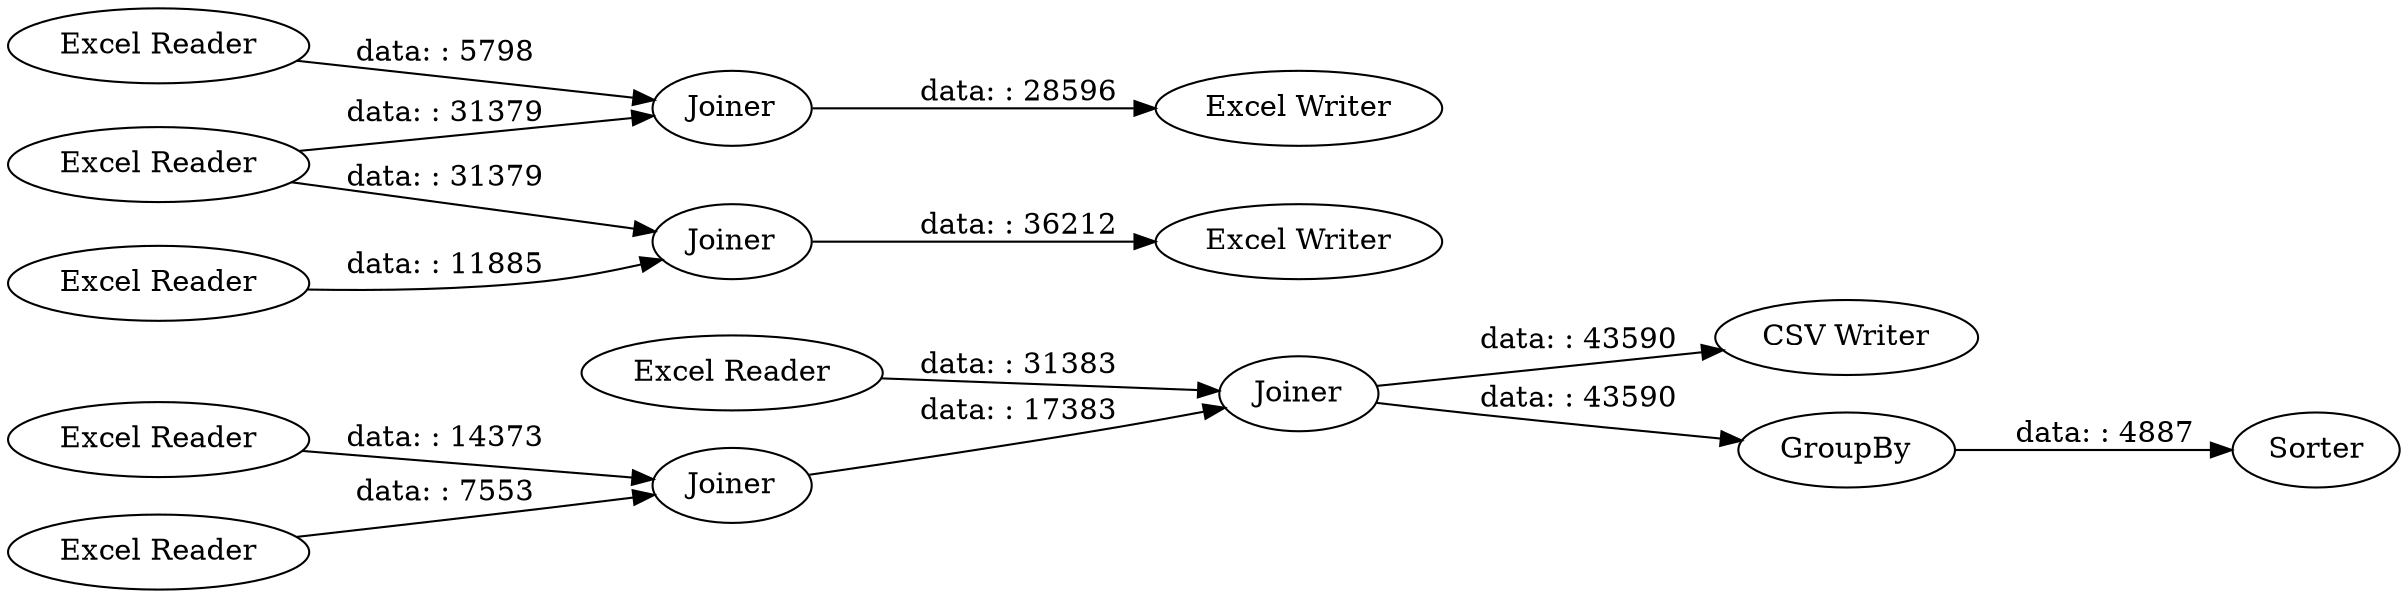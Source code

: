 digraph {
	"67235661976221648_12" [label=Joiner]
	"67235661976221648_1" [label="Excel Reader"]
	"67235661976221648_14" [label=Sorter]
	"67235661976221648_2" [label="Excel Reader"]
	"67235661976221648_17" [label="CSV Writer"]
	"67235661976221648_10" [label="Excel Reader"]
	"67235661976221648_11" [label="Excel Reader"]
	"67235661976221648_3" [label="Excel Reader"]
	"67235661976221648_8" [label="Excel Reader"]
	"67235661976221648_4" [label=Joiner]
	"67235661976221648_6" [label="Excel Writer"]
	"67235661976221648_9" [label=Joiner]
	"67235661976221648_13" [label=GroupBy]
	"67235661976221648_7" [label="Excel Writer"]
	"67235661976221648_5" [label=Joiner]
	"67235661976221648_1" -> "67235661976221648_4" [label="data: : 5798"]
	"67235661976221648_12" -> "67235661976221648_13" [label="data: : 43590"]
	"67235661976221648_5" -> "67235661976221648_7" [label="data: : 36212"]
	"67235661976221648_8" -> "67235661976221648_9" [label="data: : 7553"]
	"67235661976221648_2" -> "67235661976221648_5" [label="data: : 31379"]
	"67235661976221648_11" -> "67235661976221648_12" [label="data: : 31383"]
	"67235661976221648_9" -> "67235661976221648_12" [label="data: : 17383"]
	"67235661976221648_13" -> "67235661976221648_14" [label="data: : 4887"]
	"67235661976221648_3" -> "67235661976221648_5" [label="data: : 11885"]
	"67235661976221648_4" -> "67235661976221648_6" [label="data: : 28596"]
	"67235661976221648_10" -> "67235661976221648_9" [label="data: : 14373"]
	"67235661976221648_12" -> "67235661976221648_17" [label="data: : 43590"]
	"67235661976221648_2" -> "67235661976221648_4" [label="data: : 31379"]
	rankdir=LR
}
